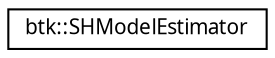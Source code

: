digraph G
{
  edge [fontname="FreeSans.ttf",fontsize="10",labelfontname="FreeSans.ttf",labelfontsize="10"];
  node [fontname="FreeSans.ttf",fontsize="10",shape=record];
  rankdir=LR;
  Node1 [label="btk::SHModelEstimator",height=0.2,width=0.4,color="black", fillcolor="white", style="filled",URL="$classbtk_1_1_s_h_model_estimator.html",tooltip="Estimate diffusion model."];
}
